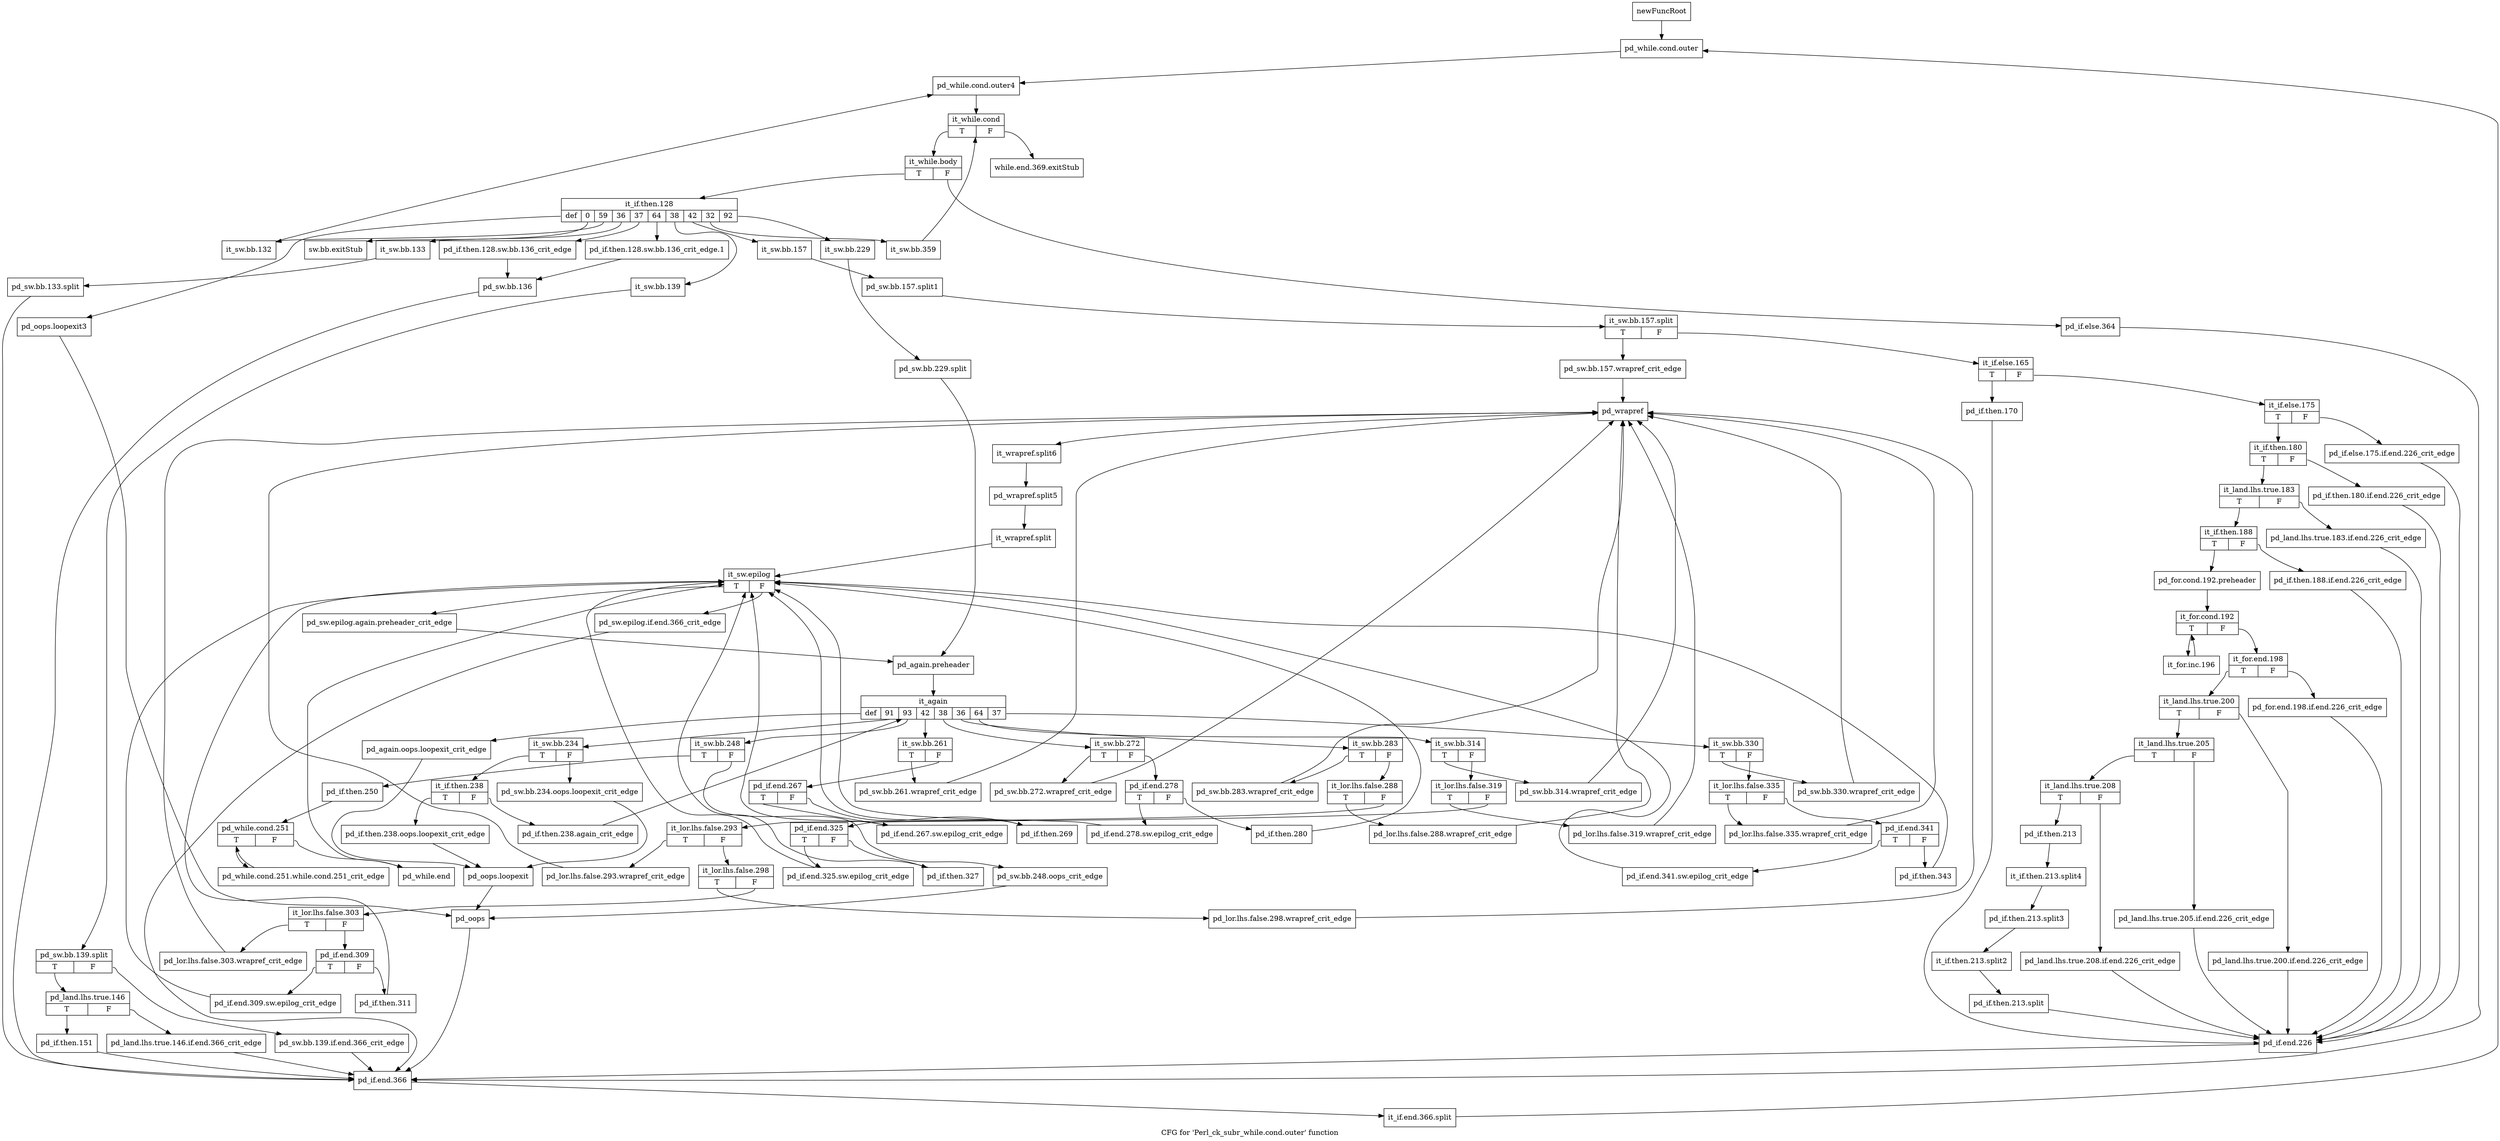 digraph "CFG for 'Perl_ck_subr_while.cond.outer' function" {
	label="CFG for 'Perl_ck_subr_while.cond.outer' function";

	Node0x4c350c0 [shape=record,label="{newFuncRoot}"];
	Node0x4c350c0 -> Node0x4c351b0;
	Node0x4c35110 [shape=record,label="{while.end.369.exitStub}"];
	Node0x4c35160 [shape=record,label="{sw.bb.exitStub}"];
	Node0x4c351b0 [shape=record,label="{pd_while.cond.outer}"];
	Node0x4c351b0 -> Node0x4c35200;
	Node0x4c35200 [shape=record,label="{pd_while.cond.outer4}"];
	Node0x4c35200 -> Node0x4c35250;
	Node0x4c35250 [shape=record,label="{it_while.cond|{<s0>T|<s1>F}}"];
	Node0x4c35250:s0 -> Node0x4c352a0;
	Node0x4c35250:s1 -> Node0x4c35110;
	Node0x4c352a0 [shape=record,label="{it_while.body|{<s0>T|<s1>F}}"];
	Node0x4c352a0:s0 -> Node0x4c35340;
	Node0x4c352a0:s1 -> Node0x4c352f0;
	Node0x4c352f0 [shape=record,label="{pd_if.else.364}"];
	Node0x4c352f0 -> Node0x4c37140;
	Node0x4c35340 [shape=record,label="{it_if.then.128|{<s0>def|<s1>0|<s2>59|<s3>36|<s4>37|<s5>64|<s6>38|<s7>42|<s8>32|<s9>92}}"];
	Node0x4c35340:s0 -> Node0x4c370a0;
	Node0x4c35340:s1 -> Node0x4c35160;
	Node0x4c35340:s2 -> Node0x4c37050;
	Node0x4c35340:s3 -> Node0x4c37000;
	Node0x4c35340:s4 -> Node0x4c36f60;
	Node0x4c35340:s5 -> Node0x4c36f10;
	Node0x4c35340:s6 -> Node0x4c36d80;
	Node0x4c35340:s7 -> Node0x4c35430;
	Node0x4c35340:s8 -> Node0x4c353e0;
	Node0x4c35340:s9 -> Node0x4c35390;
	Node0x4c35390 [shape=record,label="{it_sw.bb.229}"];
	Node0x4c35390 -> Node0x6615560;
	Node0x6615560 [shape=record,label="{pd_sw.bb.229.split}"];
	Node0x6615560 -> Node0x4c35d40;
	Node0x4c353e0 [shape=record,label="{it_sw.bb.359}"];
	Node0x4c353e0 -> Node0x4c35250;
	Node0x4c35430 [shape=record,label="{it_sw.bb.157}"];
	Node0x4c35430 -> Node0x6616690;
	Node0x6616690 [shape=record,label="{pd_sw.bb.157.split1}"];
	Node0x6616690 -> Node0x6616c70;
	Node0x6616c70 [shape=record,label="{it_sw.bb.157.split|{<s0>T|<s1>F}}"];
	Node0x6616c70:s0 -> Node0x4c35bb0;
	Node0x6616c70:s1 -> Node0x4c35480;
	Node0x4c35480 [shape=record,label="{it_if.else.165|{<s0>T|<s1>F}}"];
	Node0x4c35480:s0 -> Node0x4c35b10;
	Node0x4c35480:s1 -> Node0x4c354d0;
	Node0x4c354d0 [shape=record,label="{it_if.else.175|{<s0>T|<s1>F}}"];
	Node0x4c354d0:s0 -> Node0x4c35570;
	Node0x4c354d0:s1 -> Node0x4c35520;
	Node0x4c35520 [shape=record,label="{pd_if.else.175.if.end.226_crit_edge}"];
	Node0x4c35520 -> Node0x4c35b60;
	Node0x4c35570 [shape=record,label="{it_if.then.180|{<s0>T|<s1>F}}"];
	Node0x4c35570:s0 -> Node0x4c35610;
	Node0x4c35570:s1 -> Node0x4c355c0;
	Node0x4c355c0 [shape=record,label="{pd_if.then.180.if.end.226_crit_edge}"];
	Node0x4c355c0 -> Node0x4c35b60;
	Node0x4c35610 [shape=record,label="{it_land.lhs.true.183|{<s0>T|<s1>F}}"];
	Node0x4c35610:s0 -> Node0x4c356b0;
	Node0x4c35610:s1 -> Node0x4c35660;
	Node0x4c35660 [shape=record,label="{pd_land.lhs.true.183.if.end.226_crit_edge}"];
	Node0x4c35660 -> Node0x4c35b60;
	Node0x4c356b0 [shape=record,label="{it_if.then.188|{<s0>T|<s1>F}}"];
	Node0x4c356b0:s0 -> Node0x4c35750;
	Node0x4c356b0:s1 -> Node0x4c35700;
	Node0x4c35700 [shape=record,label="{pd_if.then.188.if.end.226_crit_edge}"];
	Node0x4c35700 -> Node0x4c35b60;
	Node0x4c35750 [shape=record,label="{pd_for.cond.192.preheader}"];
	Node0x4c35750 -> Node0x4c357a0;
	Node0x4c357a0 [shape=record,label="{it_for.cond.192|{<s0>T|<s1>F}}"];
	Node0x4c357a0:s0 -> Node0x4c35ac0;
	Node0x4c357a0:s1 -> Node0x4c357f0;
	Node0x4c357f0 [shape=record,label="{it_for.end.198|{<s0>T|<s1>F}}"];
	Node0x4c357f0:s0 -> Node0x4c35890;
	Node0x4c357f0:s1 -> Node0x4c35840;
	Node0x4c35840 [shape=record,label="{pd_for.end.198.if.end.226_crit_edge}"];
	Node0x4c35840 -> Node0x4c35b60;
	Node0x4c35890 [shape=record,label="{it_land.lhs.true.200|{<s0>T|<s1>F}}"];
	Node0x4c35890:s0 -> Node0x4c35930;
	Node0x4c35890:s1 -> Node0x4c358e0;
	Node0x4c358e0 [shape=record,label="{pd_land.lhs.true.200.if.end.226_crit_edge}"];
	Node0x4c358e0 -> Node0x4c35b60;
	Node0x4c35930 [shape=record,label="{it_land.lhs.true.205|{<s0>T|<s1>F}}"];
	Node0x4c35930:s0 -> Node0x4c359d0;
	Node0x4c35930:s1 -> Node0x4c35980;
	Node0x4c35980 [shape=record,label="{pd_land.lhs.true.205.if.end.226_crit_edge}"];
	Node0x4c35980 -> Node0x4c35b60;
	Node0x4c359d0 [shape=record,label="{it_land.lhs.true.208|{<s0>T|<s1>F}}"];
	Node0x4c359d0:s0 -> Node0x4c35a70;
	Node0x4c359d0:s1 -> Node0x4c35a20;
	Node0x4c35a20 [shape=record,label="{pd_land.lhs.true.208.if.end.226_crit_edge}"];
	Node0x4c35a20 -> Node0x4c35b60;
	Node0x4c35a70 [shape=record,label="{pd_if.then.213}"];
	Node0x4c35a70 -> Node0x661d7c0;
	Node0x661d7c0 [shape=record,label="{it_if.then.213.split4}"];
	Node0x661d7c0 -> Node0x6617b20;
	Node0x6617b20 [shape=record,label="{pd_if.then.213.split3}"];
	Node0x6617b20 -> Node0x66174d0;
	Node0x66174d0 [shape=record,label="{it_if.then.213.split2}"];
	Node0x66174d0 -> Node0x6617450;
	Node0x6617450 [shape=record,label="{pd_if.then.213.split}"];
	Node0x6617450 -> Node0x4c35b60;
	Node0x4c35ac0 [shape=record,label="{it_for.inc.196}"];
	Node0x4c35ac0 -> Node0x4c357a0;
	Node0x4c35b10 [shape=record,label="{pd_if.then.170}"];
	Node0x4c35b10 -> Node0x4c35b60;
	Node0x4c35b60 [shape=record,label="{pd_if.end.226}"];
	Node0x4c35b60 -> Node0x4c37140;
	Node0x4c35bb0 [shape=record,label="{pd_sw.bb.157.wrapref_crit_edge}"];
	Node0x4c35bb0 -> Node0x4c35c00;
	Node0x4c35c00 [shape=record,label="{pd_wrapref}"];
	Node0x4c35c00 -> Node0x6615ee0;
	Node0x6615ee0 [shape=record,label="{it_wrapref.split6}"];
	Node0x6615ee0 -> Node0x6623560;
	Node0x6623560 [shape=record,label="{pd_wrapref.split5}"];
	Node0x6623560 -> Node0x662f760;
	Node0x662f760 [shape=record,label="{it_wrapref.split}"];
	Node0x662f760 -> Node0x4c35c50;
	Node0x4c35c50 [shape=record,label="{it_sw.epilog|{<s0>T|<s1>F}}"];
	Node0x4c35c50:s0 -> Node0x4c35cf0;
	Node0x4c35c50:s1 -> Node0x4c35ca0;
	Node0x4c35ca0 [shape=record,label="{pd_sw.epilog.if.end.366_crit_edge}"];
	Node0x4c35ca0 -> Node0x4c37140;
	Node0x4c35cf0 [shape=record,label="{pd_sw.epilog.again.preheader_crit_edge}"];
	Node0x4c35cf0 -> Node0x4c35d40;
	Node0x4c35d40 [shape=record,label="{pd_again.preheader}"];
	Node0x4c35d40 -> Node0x4c35d90;
	Node0x4c35d90 [shape=record,label="{it_again|{<s0>def|<s1>91|<s2>93|<s3>42|<s4>38|<s5>36|<s6>64|<s7>37}}"];
	Node0x4c35d90:s0 -> Node0x4c36ce0;
	Node0x4c35d90:s1 -> Node0x4c36b50;
	Node0x4c35d90:s2 -> Node0x4c36970;
	Node0x4c35d90:s3 -> Node0x4c367e0;
	Node0x4c35d90:s4 -> Node0x4c36650;
	Node0x4c35d90:s5 -> Node0x4c36240;
	Node0x4c35d90:s6 -> Node0x4c36010;
	Node0x4c35d90:s7 -> Node0x4c35de0;
	Node0x4c35de0 [shape=record,label="{it_sw.bb.330|{<s0>T|<s1>F}}"];
	Node0x4c35de0:s0 -> Node0x4c35fc0;
	Node0x4c35de0:s1 -> Node0x4c35e30;
	Node0x4c35e30 [shape=record,label="{it_lor.lhs.false.335|{<s0>T|<s1>F}}"];
	Node0x4c35e30:s0 -> Node0x4c35f70;
	Node0x4c35e30:s1 -> Node0x4c35e80;
	Node0x4c35e80 [shape=record,label="{pd_if.end.341|{<s0>T|<s1>F}}"];
	Node0x4c35e80:s0 -> Node0x4c35f20;
	Node0x4c35e80:s1 -> Node0x4c35ed0;
	Node0x4c35ed0 [shape=record,label="{pd_if.then.343}"];
	Node0x4c35ed0 -> Node0x4c35c50;
	Node0x4c35f20 [shape=record,label="{pd_if.end.341.sw.epilog_crit_edge}"];
	Node0x4c35f20 -> Node0x4c35c50;
	Node0x4c35f70 [shape=record,label="{pd_lor.lhs.false.335.wrapref_crit_edge}"];
	Node0x4c35f70 -> Node0x4c35c00;
	Node0x4c35fc0 [shape=record,label="{pd_sw.bb.330.wrapref_crit_edge}"];
	Node0x4c35fc0 -> Node0x4c35c00;
	Node0x4c36010 [shape=record,label="{it_sw.bb.314|{<s0>T|<s1>F}}"];
	Node0x4c36010:s0 -> Node0x4c361f0;
	Node0x4c36010:s1 -> Node0x4c36060;
	Node0x4c36060 [shape=record,label="{it_lor.lhs.false.319|{<s0>T|<s1>F}}"];
	Node0x4c36060:s0 -> Node0x4c361a0;
	Node0x4c36060:s1 -> Node0x4c360b0;
	Node0x4c360b0 [shape=record,label="{pd_if.end.325|{<s0>T|<s1>F}}"];
	Node0x4c360b0:s0 -> Node0x4c36150;
	Node0x4c360b0:s1 -> Node0x4c36100;
	Node0x4c36100 [shape=record,label="{pd_if.then.327}"];
	Node0x4c36100 -> Node0x4c35c50;
	Node0x4c36150 [shape=record,label="{pd_if.end.325.sw.epilog_crit_edge}"];
	Node0x4c36150 -> Node0x4c35c50;
	Node0x4c361a0 [shape=record,label="{pd_lor.lhs.false.319.wrapref_crit_edge}"];
	Node0x4c361a0 -> Node0x4c35c00;
	Node0x4c361f0 [shape=record,label="{pd_sw.bb.314.wrapref_crit_edge}"];
	Node0x4c361f0 -> Node0x4c35c00;
	Node0x4c36240 [shape=record,label="{it_sw.bb.283|{<s0>T|<s1>F}}"];
	Node0x4c36240:s0 -> Node0x4c36600;
	Node0x4c36240:s1 -> Node0x4c36290;
	Node0x4c36290 [shape=record,label="{it_lor.lhs.false.288|{<s0>T|<s1>F}}"];
	Node0x4c36290:s0 -> Node0x4c365b0;
	Node0x4c36290:s1 -> Node0x4c362e0;
	Node0x4c362e0 [shape=record,label="{it_lor.lhs.false.293|{<s0>T|<s1>F}}"];
	Node0x4c362e0:s0 -> Node0x4c36560;
	Node0x4c362e0:s1 -> Node0x4c36330;
	Node0x4c36330 [shape=record,label="{it_lor.lhs.false.298|{<s0>T|<s1>F}}"];
	Node0x4c36330:s0 -> Node0x4c36510;
	Node0x4c36330:s1 -> Node0x4c36380;
	Node0x4c36380 [shape=record,label="{it_lor.lhs.false.303|{<s0>T|<s1>F}}"];
	Node0x4c36380:s0 -> Node0x4c364c0;
	Node0x4c36380:s1 -> Node0x4c363d0;
	Node0x4c363d0 [shape=record,label="{pd_if.end.309|{<s0>T|<s1>F}}"];
	Node0x4c363d0:s0 -> Node0x4c36470;
	Node0x4c363d0:s1 -> Node0x4c36420;
	Node0x4c36420 [shape=record,label="{pd_if.then.311}"];
	Node0x4c36420 -> Node0x4c35c50;
	Node0x4c36470 [shape=record,label="{pd_if.end.309.sw.epilog_crit_edge}"];
	Node0x4c36470 -> Node0x4c35c50;
	Node0x4c364c0 [shape=record,label="{pd_lor.lhs.false.303.wrapref_crit_edge}"];
	Node0x4c364c0 -> Node0x4c35c00;
	Node0x4c36510 [shape=record,label="{pd_lor.lhs.false.298.wrapref_crit_edge}"];
	Node0x4c36510 -> Node0x4c35c00;
	Node0x4c36560 [shape=record,label="{pd_lor.lhs.false.293.wrapref_crit_edge}"];
	Node0x4c36560 -> Node0x4c35c00;
	Node0x4c365b0 [shape=record,label="{pd_lor.lhs.false.288.wrapref_crit_edge}"];
	Node0x4c365b0 -> Node0x4c35c00;
	Node0x4c36600 [shape=record,label="{pd_sw.bb.283.wrapref_crit_edge}"];
	Node0x4c36600 -> Node0x4c35c00;
	Node0x4c36650 [shape=record,label="{it_sw.bb.272|{<s0>T|<s1>F}}"];
	Node0x4c36650:s0 -> Node0x4c36790;
	Node0x4c36650:s1 -> Node0x4c366a0;
	Node0x4c366a0 [shape=record,label="{pd_if.end.278|{<s0>T|<s1>F}}"];
	Node0x4c366a0:s0 -> Node0x4c36740;
	Node0x4c366a0:s1 -> Node0x4c366f0;
	Node0x4c366f0 [shape=record,label="{pd_if.then.280}"];
	Node0x4c366f0 -> Node0x4c35c50;
	Node0x4c36740 [shape=record,label="{pd_if.end.278.sw.epilog_crit_edge}"];
	Node0x4c36740 -> Node0x4c35c50;
	Node0x4c36790 [shape=record,label="{pd_sw.bb.272.wrapref_crit_edge}"];
	Node0x4c36790 -> Node0x4c35c00;
	Node0x4c367e0 [shape=record,label="{it_sw.bb.261|{<s0>T|<s1>F}}"];
	Node0x4c367e0:s0 -> Node0x4c36920;
	Node0x4c367e0:s1 -> Node0x4c36830;
	Node0x4c36830 [shape=record,label="{pd_if.end.267|{<s0>T|<s1>F}}"];
	Node0x4c36830:s0 -> Node0x4c368d0;
	Node0x4c36830:s1 -> Node0x4c36880;
	Node0x4c36880 [shape=record,label="{pd_if.then.269}"];
	Node0x4c36880 -> Node0x4c35c50;
	Node0x4c368d0 [shape=record,label="{pd_if.end.267.sw.epilog_crit_edge}"];
	Node0x4c368d0 -> Node0x4c35c50;
	Node0x4c36920 [shape=record,label="{pd_sw.bb.261.wrapref_crit_edge}"];
	Node0x4c36920 -> Node0x4c35c00;
	Node0x4c36970 [shape=record,label="{it_sw.bb.248|{<s0>T|<s1>F}}"];
	Node0x4c36970:s0 -> Node0x4c36a10;
	Node0x4c36970:s1 -> Node0x4c369c0;
	Node0x4c369c0 [shape=record,label="{pd_sw.bb.248.oops_crit_edge}"];
	Node0x4c369c0 -> Node0x4c370f0;
	Node0x4c36a10 [shape=record,label="{pd_if.then.250}"];
	Node0x4c36a10 -> Node0x4c36a60;
	Node0x4c36a60 [shape=record,label="{pd_while.cond.251|{<s0>T|<s1>F}}"];
	Node0x4c36a60:s0 -> Node0x4c36b00;
	Node0x4c36a60:s1 -> Node0x4c36ab0;
	Node0x4c36ab0 [shape=record,label="{pd_while.end}"];
	Node0x4c36ab0 -> Node0x4c35c50;
	Node0x4c36b00 [shape=record,label="{pd_while.cond.251.while.cond.251_crit_edge}"];
	Node0x4c36b00 -> Node0x4c36a60;
	Node0x4c36b50 [shape=record,label="{it_sw.bb.234|{<s0>T|<s1>F}}"];
	Node0x4c36b50:s0 -> Node0x4c36bf0;
	Node0x4c36b50:s1 -> Node0x4c36ba0;
	Node0x4c36ba0 [shape=record,label="{pd_sw.bb.234.oops.loopexit_crit_edge}"];
	Node0x4c36ba0 -> Node0x4c36d30;
	Node0x4c36bf0 [shape=record,label="{it_if.then.238|{<s0>T|<s1>F}}"];
	Node0x4c36bf0:s0 -> Node0x4c36c90;
	Node0x4c36bf0:s1 -> Node0x4c36c40;
	Node0x4c36c40 [shape=record,label="{pd_if.then.238.again_crit_edge}"];
	Node0x4c36c40 -> Node0x4c35d90;
	Node0x4c36c90 [shape=record,label="{pd_if.then.238.oops.loopexit_crit_edge}"];
	Node0x4c36c90 -> Node0x4c36d30;
	Node0x4c36ce0 [shape=record,label="{pd_again.oops.loopexit_crit_edge}"];
	Node0x4c36ce0 -> Node0x4c36d30;
	Node0x4c36d30 [shape=record,label="{pd_oops.loopexit}"];
	Node0x4c36d30 -> Node0x4c370f0;
	Node0x4c36d80 [shape=record,label="{it_sw.bb.139}"];
	Node0x4c36d80 -> Node0x6615f30;
	Node0x6615f30 [shape=record,label="{pd_sw.bb.139.split|{<s0>T|<s1>F}}"];
	Node0x6615f30:s0 -> Node0x4c36e20;
	Node0x6615f30:s1 -> Node0x4c36dd0;
	Node0x4c36dd0 [shape=record,label="{pd_sw.bb.139.if.end.366_crit_edge}"];
	Node0x4c36dd0 -> Node0x4c37140;
	Node0x4c36e20 [shape=record,label="{pd_land.lhs.true.146|{<s0>T|<s1>F}}"];
	Node0x4c36e20:s0 -> Node0x4c36ec0;
	Node0x4c36e20:s1 -> Node0x4c36e70;
	Node0x4c36e70 [shape=record,label="{pd_land.lhs.true.146.if.end.366_crit_edge}"];
	Node0x4c36e70 -> Node0x4c37140;
	Node0x4c36ec0 [shape=record,label="{pd_if.then.151}"];
	Node0x4c36ec0 -> Node0x4c37140;
	Node0x4c36f10 [shape=record,label="{pd_if.then.128.sw.bb.136_crit_edge.1}"];
	Node0x4c36f10 -> Node0x4c36fb0;
	Node0x4c36f60 [shape=record,label="{pd_if.then.128.sw.bb.136_crit_edge}"];
	Node0x4c36f60 -> Node0x4c36fb0;
	Node0x4c36fb0 [shape=record,label="{pd_sw.bb.136}"];
	Node0x4c36fb0 -> Node0x4c37140;
	Node0x4c37000 [shape=record,label="{it_sw.bb.133}"];
	Node0x4c37000 -> Node0x6627e00;
	Node0x6627e00 [shape=record,label="{pd_sw.bb.133.split}"];
	Node0x6627e00 -> Node0x4c37140;
	Node0x4c37050 [shape=record,label="{it_sw.bb.132}"];
	Node0x4c37050 -> Node0x4c35200;
	Node0x4c370a0 [shape=record,label="{pd_oops.loopexit3}"];
	Node0x4c370a0 -> Node0x4c370f0;
	Node0x4c370f0 [shape=record,label="{pd_oops}"];
	Node0x4c370f0 -> Node0x4c37140;
	Node0x4c37140 [shape=record,label="{pd_if.end.366}"];
	Node0x4c37140 -> Node0x6615400;
	Node0x6615400 [shape=record,label="{it_if.end.366.split}"];
	Node0x6615400 -> Node0x4c351b0;
}
